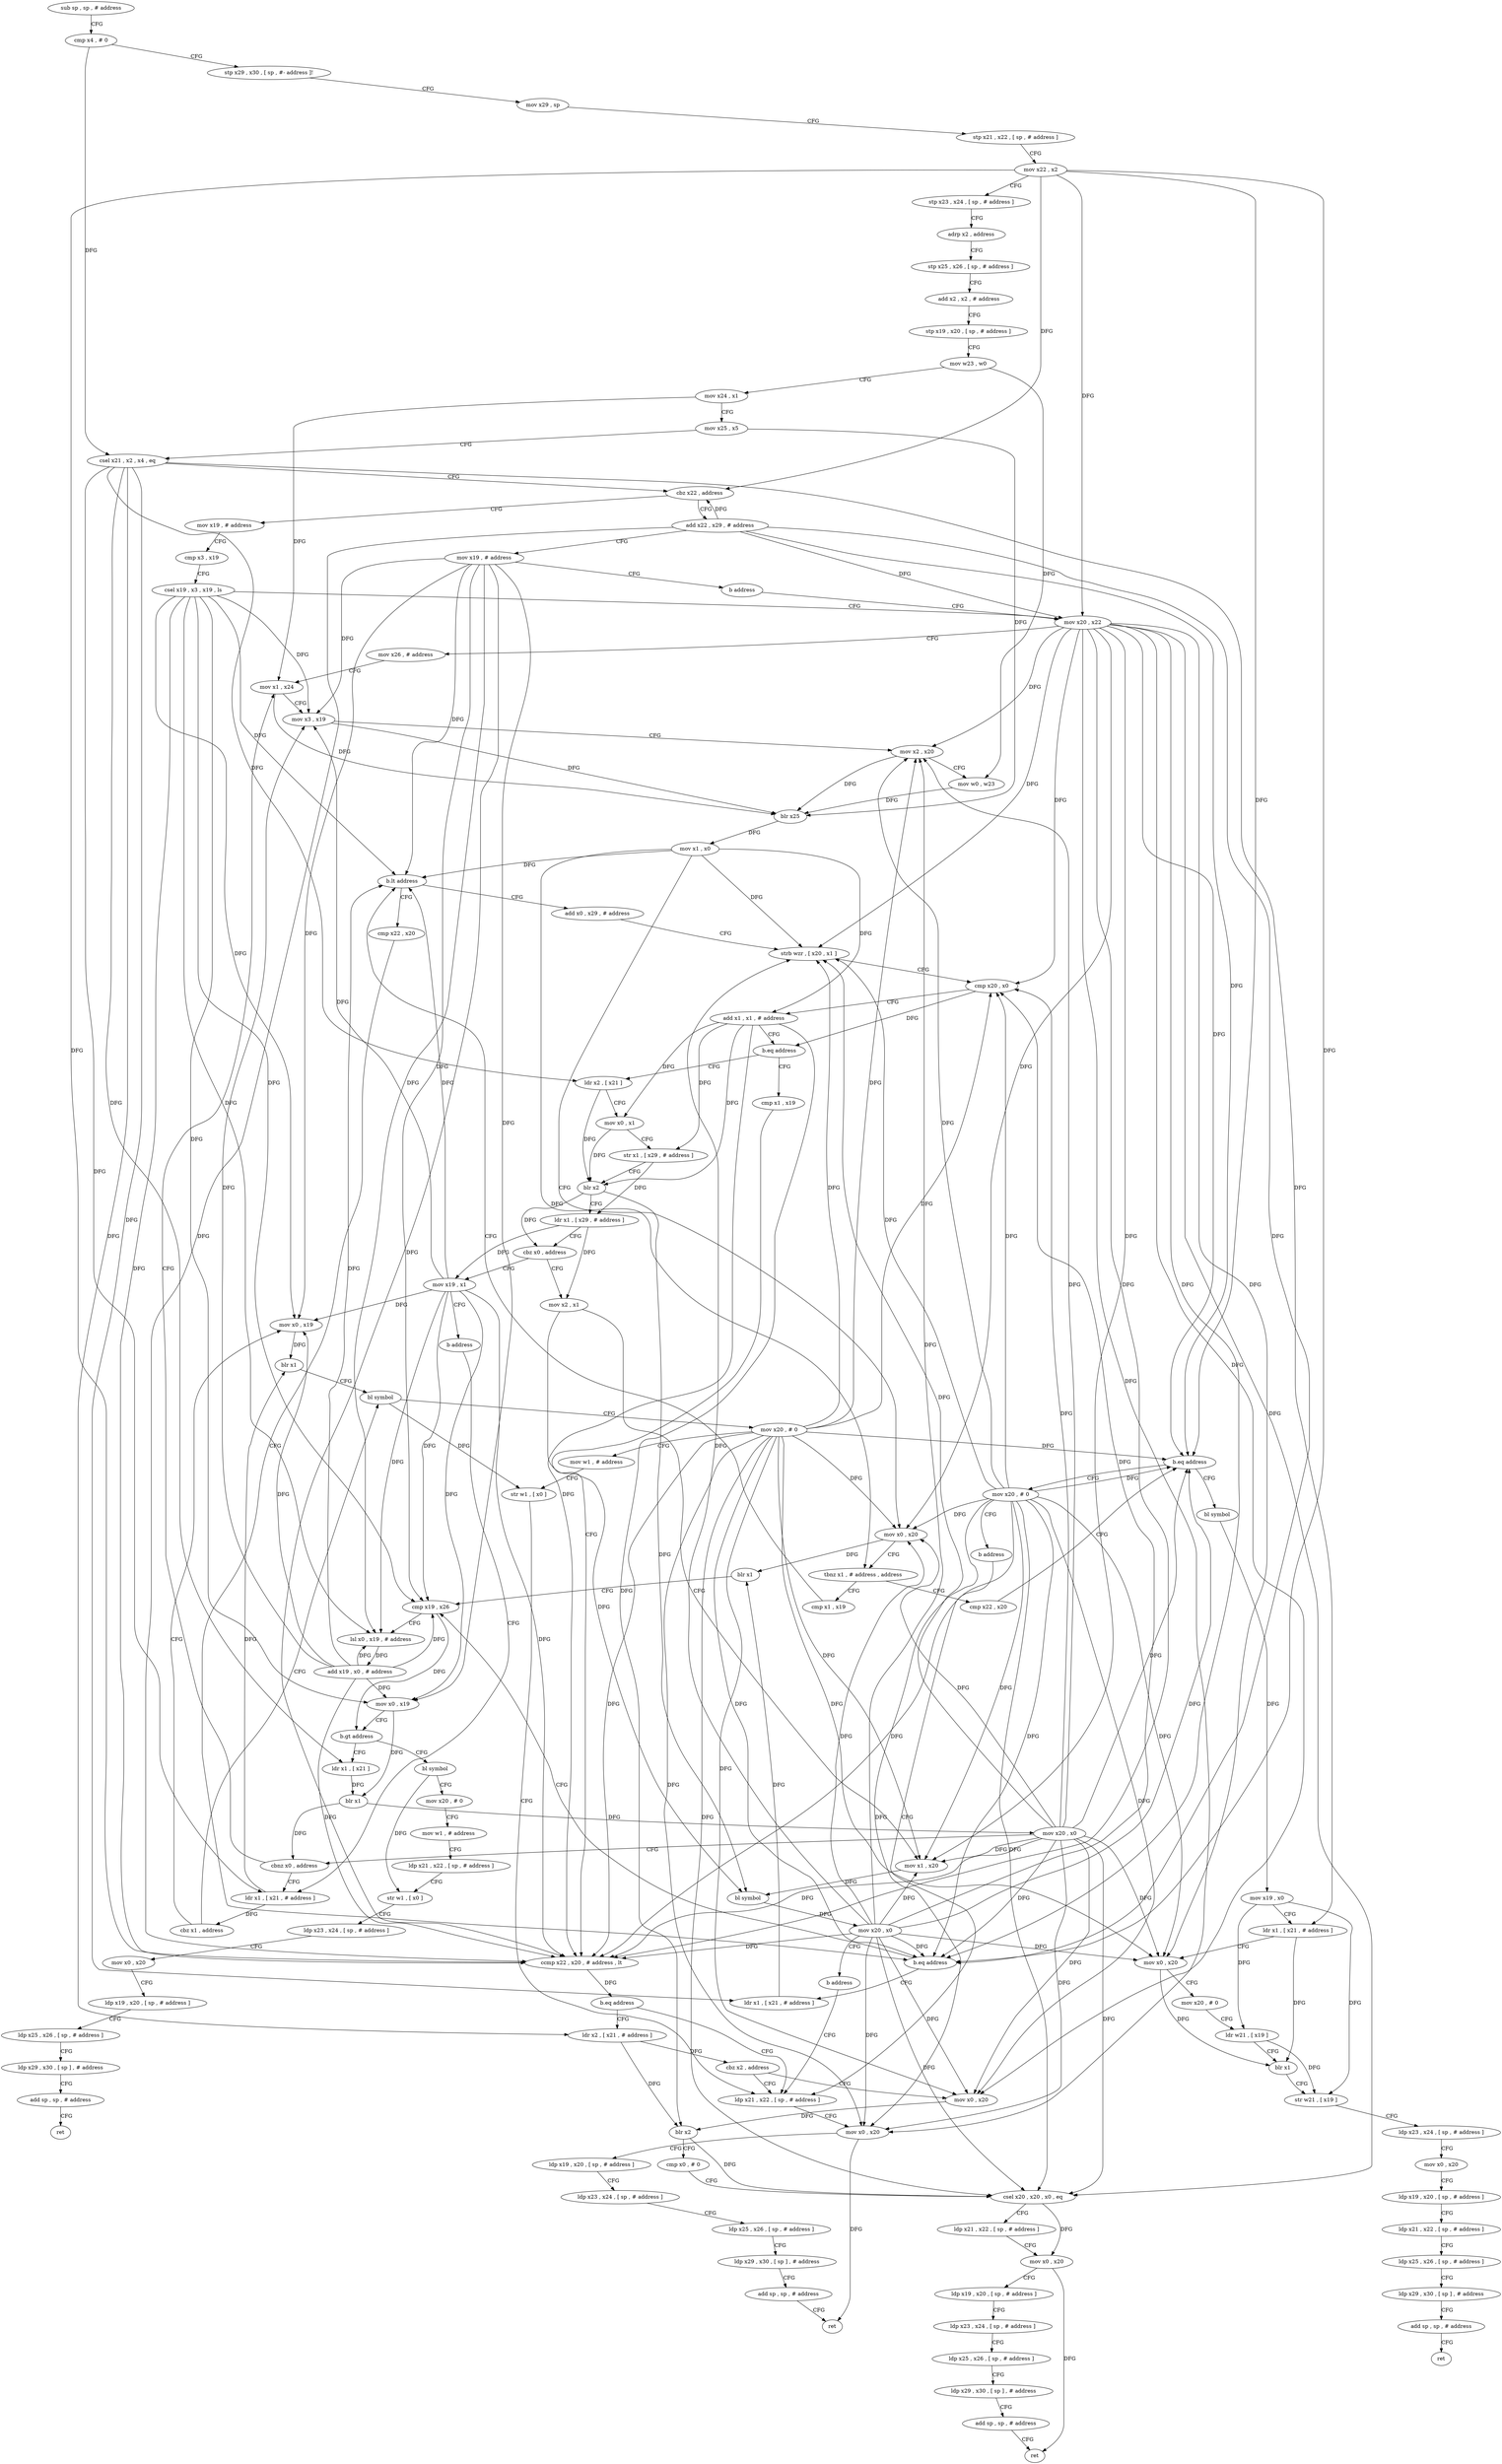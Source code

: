 digraph "func" {
"4270360" [label = "sub sp , sp , # address" ]
"4270364" [label = "cmp x4 , # 0" ]
"4270368" [label = "stp x29 , x30 , [ sp , #- address ]!" ]
"4270372" [label = "mov x29 , sp" ]
"4270376" [label = "stp x21 , x22 , [ sp , # address ]" ]
"4270380" [label = "mov x22 , x2" ]
"4270384" [label = "stp x23 , x24 , [ sp , # address ]" ]
"4270388" [label = "adrp x2 , address" ]
"4270392" [label = "stp x25 , x26 , [ sp , # address ]" ]
"4270396" [label = "add x2 , x2 , # address" ]
"4270400" [label = "stp x19 , x20 , [ sp , # address ]" ]
"4270404" [label = "mov w23 , w0" ]
"4270408" [label = "mov x24 , x1" ]
"4270412" [label = "mov x25 , x5" ]
"4270416" [label = "csel x21 , x2 , x4 , eq" ]
"4270420" [label = "cbz x22 , address" ]
"4270816" [label = "add x22 , x29 , # address" ]
"4270424" [label = "mov x19 , # address" ]
"4270820" [label = "mov x19 , # address" ]
"4270824" [label = "b address" ]
"4270436" [label = "mov x20 , x22" ]
"4270428" [label = "cmp x3 , x19" ]
"4270432" [label = "csel x19 , x3 , x19 , ls" ]
"4270440" [label = "mov x26 , # address" ]
"4270444" [label = "mov x1 , x24" ]
"4270600" [label = "cmp x22 , x20" ]
"4270604" [label = "b.eq address" ]
"4270808" [label = "mov x20 , # 0" ]
"4270608" [label = "bl symbol" ]
"4270476" [label = "cmp x1 , x19" ]
"4270480" [label = "b.lt address" ]
"4270672" [label = "add x0 , x29 , # address" ]
"4270484" [label = "cmp x22 , x20" ]
"4270812" [label = "b address" ]
"4270568" [label = "ldp x21 , x22 , [ sp , # address ]" ]
"4270612" [label = "mov x19 , x0" ]
"4270616" [label = "ldr x1 , [ x21 , # address ]" ]
"4270620" [label = "mov x0 , x20" ]
"4270624" [label = "mov x20 , # 0" ]
"4270628" [label = "ldr w21 , [ x19 ]" ]
"4270632" [label = "blr x1" ]
"4270636" [label = "str w21 , [ x19 ]" ]
"4270640" [label = "ldp x23 , x24 , [ sp , # address ]" ]
"4270644" [label = "mov x0 , x20" ]
"4270648" [label = "ldp x19 , x20 , [ sp , # address ]" ]
"4270652" [label = "ldp x21 , x22 , [ sp , # address ]" ]
"4270656" [label = "ldp x25 , x26 , [ sp , # address ]" ]
"4270660" [label = "ldp x29 , x30 , [ sp ] , # address" ]
"4270664" [label = "add sp , sp , # address" ]
"4270668" [label = "ret" ]
"4270676" [label = "strb wzr , [ x20 , x1 ]" ]
"4270680" [label = "cmp x20 , x0" ]
"4270684" [label = "add x1 , x1 , # address" ]
"4270688" [label = "b.eq address" ]
"4270828" [label = "ldr x2 , [ x21 ]" ]
"4270692" [label = "cmp x1 , x19" ]
"4270488" [label = "b.eq address" ]
"4270500" [label = "cmp x19 , x26" ]
"4270492" [label = "ldr x1 , [ x21 , # address ]" ]
"4270572" [label = "mov x0 , x20" ]
"4270576" [label = "ldp x19 , x20 , [ sp , # address ]" ]
"4270580" [label = "ldp x23 , x24 , [ sp , # address ]" ]
"4270584" [label = "ldp x25 , x26 , [ sp , # address ]" ]
"4270588" [label = "ldp x29 , x30 , [ sp ] , # address" ]
"4270592" [label = "add sp , sp , # address" ]
"4270596" [label = "ret" ]
"4270832" [label = "mov x0 , x1" ]
"4270836" [label = "str x1 , [ x29 , # address ]" ]
"4270840" [label = "blr x2" ]
"4270844" [label = "ldr x1 , [ x29 , # address ]" ]
"4270848" [label = "cbz x0 , address" ]
"4270872" [label = "mov x19 , x1" ]
"4270852" [label = "mov x2 , x1" ]
"4270696" [label = "ccmp x22 , x20 , # address , lt" ]
"4270700" [label = "b.eq address" ]
"4270704" [label = "ldr x2 , [ x21 , # address ]" ]
"4270504" [label = "lsl x0 , x19 , # address" ]
"4270508" [label = "add x19 , x0 , # address" ]
"4270512" [label = "mov x0 , x19" ]
"4270516" [label = "b.gt address" ]
"4270760" [label = "bl symbol" ]
"4270520" [label = "ldr x1 , [ x21 ]" ]
"4270496" [label = "blr x1" ]
"4270876" [label = "b address" ]
"4270536" [label = "ldr x1 , [ x21 , # address ]" ]
"4270856" [label = "mov x1 , x20" ]
"4270860" [label = "bl symbol" ]
"4270864" [label = "mov x20 , x0" ]
"4270868" [label = "b address" ]
"4270708" [label = "cbz x2 , address" ]
"4270712" [label = "mov x0 , x20" ]
"4270764" [label = "mov x20 , # 0" ]
"4270768" [label = "mov w1 , # address" ]
"4270772" [label = "ldp x21 , x22 , [ sp , # address ]" ]
"4270776" [label = "str w1 , [ x0 ]" ]
"4270780" [label = "ldp x23 , x24 , [ sp , # address ]" ]
"4270784" [label = "mov x0 , x20" ]
"4270788" [label = "ldp x19 , x20 , [ sp , # address ]" ]
"4270792" [label = "ldp x25 , x26 , [ sp , # address ]" ]
"4270796" [label = "ldp x29 , x30 , [ sp ] , # address" ]
"4270800" [label = "add sp , sp , # address" ]
"4270804" [label = "ret" ]
"4270524" [label = "blr x1" ]
"4270528" [label = "mov x20 , x0" ]
"4270532" [label = "cbnz x0 , address" ]
"4270540" [label = "cbz x1 , address" ]
"4270552" [label = "bl symbol" ]
"4270544" [label = "mov x0 , x19" ]
"4270716" [label = "blr x2" ]
"4270720" [label = "cmp x0 , # 0" ]
"4270724" [label = "csel x20 , x20 , x0 , eq" ]
"4270728" [label = "ldp x21 , x22 , [ sp , # address ]" ]
"4270732" [label = "mov x0 , x20" ]
"4270736" [label = "ldp x19 , x20 , [ sp , # address ]" ]
"4270740" [label = "ldp x23 , x24 , [ sp , # address ]" ]
"4270744" [label = "ldp x25 , x26 , [ sp , # address ]" ]
"4270748" [label = "ldp x29 , x30 , [ sp ] , # address" ]
"4270752" [label = "add sp , sp , # address" ]
"4270756" [label = "ret" ]
"4270448" [label = "mov x3 , x19" ]
"4270452" [label = "mov x2 , x20" ]
"4270456" [label = "mov w0 , w23" ]
"4270460" [label = "blr x25" ]
"4270464" [label = "mov x1 , x0" ]
"4270468" [label = "mov x0 , x20" ]
"4270472" [label = "tbnz x1 , # address , address" ]
"4270556" [label = "mov x20 , # 0" ]
"4270560" [label = "mov w1 , # address" ]
"4270564" [label = "str w1 , [ x0 ]" ]
"4270548" [label = "blr x1" ]
"4270360" -> "4270364" [ label = "CFG" ]
"4270364" -> "4270368" [ label = "CFG" ]
"4270364" -> "4270416" [ label = "DFG" ]
"4270368" -> "4270372" [ label = "CFG" ]
"4270372" -> "4270376" [ label = "CFG" ]
"4270376" -> "4270380" [ label = "CFG" ]
"4270380" -> "4270384" [ label = "CFG" ]
"4270380" -> "4270420" [ label = "DFG" ]
"4270380" -> "4270436" [ label = "DFG" ]
"4270380" -> "4270604" [ label = "DFG" ]
"4270380" -> "4270488" [ label = "DFG" ]
"4270380" -> "4270696" [ label = "DFG" ]
"4270384" -> "4270388" [ label = "CFG" ]
"4270388" -> "4270392" [ label = "CFG" ]
"4270392" -> "4270396" [ label = "CFG" ]
"4270396" -> "4270400" [ label = "CFG" ]
"4270400" -> "4270404" [ label = "CFG" ]
"4270404" -> "4270408" [ label = "CFG" ]
"4270404" -> "4270456" [ label = "DFG" ]
"4270408" -> "4270412" [ label = "CFG" ]
"4270408" -> "4270444" [ label = "DFG" ]
"4270412" -> "4270416" [ label = "CFG" ]
"4270412" -> "4270460" [ label = "DFG" ]
"4270416" -> "4270420" [ label = "CFG" ]
"4270416" -> "4270616" [ label = "DFG" ]
"4270416" -> "4270828" [ label = "DFG" ]
"4270416" -> "4270492" [ label = "DFG" ]
"4270416" -> "4270520" [ label = "DFG" ]
"4270416" -> "4270536" [ label = "DFG" ]
"4270416" -> "4270704" [ label = "DFG" ]
"4270420" -> "4270816" [ label = "CFG" ]
"4270420" -> "4270424" [ label = "CFG" ]
"4270816" -> "4270820" [ label = "CFG" ]
"4270816" -> "4270420" [ label = "DFG" ]
"4270816" -> "4270436" [ label = "DFG" ]
"4270816" -> "4270604" [ label = "DFG" ]
"4270816" -> "4270488" [ label = "DFG" ]
"4270816" -> "4270696" [ label = "DFG" ]
"4270424" -> "4270428" [ label = "CFG" ]
"4270820" -> "4270824" [ label = "CFG" ]
"4270820" -> "4270448" [ label = "DFG" ]
"4270820" -> "4270480" [ label = "DFG" ]
"4270820" -> "4270696" [ label = "DFG" ]
"4270820" -> "4270500" [ label = "DFG" ]
"4270820" -> "4270504" [ label = "DFG" ]
"4270820" -> "4270512" [ label = "DFG" ]
"4270820" -> "4270544" [ label = "DFG" ]
"4270824" -> "4270436" [ label = "CFG" ]
"4270436" -> "4270440" [ label = "CFG" ]
"4270436" -> "4270452" [ label = "DFG" ]
"4270436" -> "4270468" [ label = "DFG" ]
"4270436" -> "4270604" [ label = "DFG" ]
"4270436" -> "4270620" [ label = "DFG" ]
"4270436" -> "4270676" [ label = "DFG" ]
"4270436" -> "4270680" [ label = "DFG" ]
"4270436" -> "4270488" [ label = "DFG" ]
"4270436" -> "4270572" [ label = "DFG" ]
"4270436" -> "4270856" [ label = "DFG" ]
"4270436" -> "4270696" [ label = "DFG" ]
"4270436" -> "4270712" [ label = "DFG" ]
"4270436" -> "4270724" [ label = "DFG" ]
"4270428" -> "4270432" [ label = "CFG" ]
"4270432" -> "4270436" [ label = "CFG" ]
"4270432" -> "4270448" [ label = "DFG" ]
"4270432" -> "4270480" [ label = "DFG" ]
"4270432" -> "4270696" [ label = "DFG" ]
"4270432" -> "4270500" [ label = "DFG" ]
"4270432" -> "4270504" [ label = "DFG" ]
"4270432" -> "4270512" [ label = "DFG" ]
"4270432" -> "4270544" [ label = "DFG" ]
"4270440" -> "4270444" [ label = "CFG" ]
"4270444" -> "4270448" [ label = "CFG" ]
"4270444" -> "4270460" [ label = "DFG" ]
"4270600" -> "4270604" [ label = "CFG" ]
"4270604" -> "4270808" [ label = "CFG" ]
"4270604" -> "4270608" [ label = "CFG" ]
"4270808" -> "4270812" [ label = "CFG" ]
"4270808" -> "4270452" [ label = "DFG" ]
"4270808" -> "4270468" [ label = "DFG" ]
"4270808" -> "4270604" [ label = "DFG" ]
"4270808" -> "4270620" [ label = "DFG" ]
"4270808" -> "4270676" [ label = "DFG" ]
"4270808" -> "4270680" [ label = "DFG" ]
"4270808" -> "4270488" [ label = "DFG" ]
"4270808" -> "4270572" [ label = "DFG" ]
"4270808" -> "4270856" [ label = "DFG" ]
"4270808" -> "4270696" [ label = "DFG" ]
"4270808" -> "4270712" [ label = "DFG" ]
"4270808" -> "4270724" [ label = "DFG" ]
"4270608" -> "4270612" [ label = "DFG" ]
"4270476" -> "4270480" [ label = "CFG" ]
"4270480" -> "4270672" [ label = "CFG" ]
"4270480" -> "4270484" [ label = "CFG" ]
"4270672" -> "4270676" [ label = "CFG" ]
"4270484" -> "4270488" [ label = "CFG" ]
"4270812" -> "4270568" [ label = "CFG" ]
"4270568" -> "4270572" [ label = "CFG" ]
"4270612" -> "4270616" [ label = "CFG" ]
"4270612" -> "4270628" [ label = "DFG" ]
"4270612" -> "4270636" [ label = "DFG" ]
"4270616" -> "4270620" [ label = "CFG" ]
"4270616" -> "4270632" [ label = "DFG" ]
"4270620" -> "4270624" [ label = "CFG" ]
"4270620" -> "4270632" [ label = "DFG" ]
"4270624" -> "4270628" [ label = "CFG" ]
"4270628" -> "4270632" [ label = "CFG" ]
"4270628" -> "4270636" [ label = "DFG" ]
"4270632" -> "4270636" [ label = "CFG" ]
"4270636" -> "4270640" [ label = "CFG" ]
"4270640" -> "4270644" [ label = "CFG" ]
"4270644" -> "4270648" [ label = "CFG" ]
"4270648" -> "4270652" [ label = "CFG" ]
"4270652" -> "4270656" [ label = "CFG" ]
"4270656" -> "4270660" [ label = "CFG" ]
"4270660" -> "4270664" [ label = "CFG" ]
"4270664" -> "4270668" [ label = "CFG" ]
"4270676" -> "4270680" [ label = "CFG" ]
"4270680" -> "4270684" [ label = "CFG" ]
"4270680" -> "4270688" [ label = "DFG" ]
"4270684" -> "4270688" [ label = "CFG" ]
"4270684" -> "4270832" [ label = "DFG" ]
"4270684" -> "4270836" [ label = "DFG" ]
"4270684" -> "4270840" [ label = "DFG" ]
"4270684" -> "4270696" [ label = "DFG" ]
"4270684" -> "4270716" [ label = "DFG" ]
"4270688" -> "4270828" [ label = "CFG" ]
"4270688" -> "4270692" [ label = "CFG" ]
"4270828" -> "4270832" [ label = "CFG" ]
"4270828" -> "4270840" [ label = "DFG" ]
"4270692" -> "4270696" [ label = "CFG" ]
"4270488" -> "4270500" [ label = "CFG" ]
"4270488" -> "4270492" [ label = "CFG" ]
"4270500" -> "4270504" [ label = "CFG" ]
"4270500" -> "4270516" [ label = "DFG" ]
"4270492" -> "4270496" [ label = "DFG" ]
"4270572" -> "4270576" [ label = "CFG" ]
"4270572" -> "4270596" [ label = "DFG" ]
"4270576" -> "4270580" [ label = "CFG" ]
"4270580" -> "4270584" [ label = "CFG" ]
"4270584" -> "4270588" [ label = "CFG" ]
"4270588" -> "4270592" [ label = "CFG" ]
"4270592" -> "4270596" [ label = "CFG" ]
"4270832" -> "4270836" [ label = "CFG" ]
"4270832" -> "4270840" [ label = "DFG" ]
"4270836" -> "4270840" [ label = "CFG" ]
"4270836" -> "4270844" [ label = "DFG" ]
"4270840" -> "4270844" [ label = "CFG" ]
"4270840" -> "4270848" [ label = "DFG" ]
"4270840" -> "4270860" [ label = "DFG" ]
"4270844" -> "4270848" [ label = "CFG" ]
"4270844" -> "4270872" [ label = "DFG" ]
"4270844" -> "4270852" [ label = "DFG" ]
"4270848" -> "4270872" [ label = "CFG" ]
"4270848" -> "4270852" [ label = "CFG" ]
"4270872" -> "4270876" [ label = "CFG" ]
"4270872" -> "4270448" [ label = "DFG" ]
"4270872" -> "4270480" [ label = "DFG" ]
"4270872" -> "4270696" [ label = "DFG" ]
"4270872" -> "4270500" [ label = "DFG" ]
"4270872" -> "4270504" [ label = "DFG" ]
"4270872" -> "4270512" [ label = "DFG" ]
"4270872" -> "4270544" [ label = "DFG" ]
"4270852" -> "4270856" [ label = "CFG" ]
"4270852" -> "4270860" [ label = "DFG" ]
"4270696" -> "4270700" [ label = "DFG" ]
"4270700" -> "4270568" [ label = "CFG" ]
"4270700" -> "4270704" [ label = "CFG" ]
"4270704" -> "4270708" [ label = "DFG" ]
"4270704" -> "4270716" [ label = "DFG" ]
"4270504" -> "4270508" [ label = "DFG" ]
"4270508" -> "4270512" [ label = "DFG" ]
"4270508" -> "4270448" [ label = "DFG" ]
"4270508" -> "4270480" [ label = "DFG" ]
"4270508" -> "4270696" [ label = "DFG" ]
"4270508" -> "4270500" [ label = "DFG" ]
"4270508" -> "4270504" [ label = "DFG" ]
"4270508" -> "4270544" [ label = "DFG" ]
"4270512" -> "4270516" [ label = "CFG" ]
"4270512" -> "4270524" [ label = "DFG" ]
"4270516" -> "4270760" [ label = "CFG" ]
"4270516" -> "4270520" [ label = "CFG" ]
"4270760" -> "4270764" [ label = "CFG" ]
"4270760" -> "4270776" [ label = "DFG" ]
"4270520" -> "4270524" [ label = "DFG" ]
"4270496" -> "4270500" [ label = "CFG" ]
"4270876" -> "4270536" [ label = "CFG" ]
"4270536" -> "4270540" [ label = "DFG" ]
"4270536" -> "4270548" [ label = "DFG" ]
"4270856" -> "4270860" [ label = "DFG" ]
"4270860" -> "4270864" [ label = "DFG" ]
"4270864" -> "4270868" [ label = "CFG" ]
"4270864" -> "4270452" [ label = "DFG" ]
"4270864" -> "4270468" [ label = "DFG" ]
"4270864" -> "4270604" [ label = "DFG" ]
"4270864" -> "4270620" [ label = "DFG" ]
"4270864" -> "4270488" [ label = "DFG" ]
"4270864" -> "4270572" [ label = "DFG" ]
"4270864" -> "4270856" [ label = "DFG" ]
"4270864" -> "4270676" [ label = "DFG" ]
"4270864" -> "4270680" [ label = "DFG" ]
"4270864" -> "4270696" [ label = "DFG" ]
"4270864" -> "4270712" [ label = "DFG" ]
"4270864" -> "4270724" [ label = "DFG" ]
"4270868" -> "4270568" [ label = "CFG" ]
"4270708" -> "4270568" [ label = "CFG" ]
"4270708" -> "4270712" [ label = "CFG" ]
"4270712" -> "4270716" [ label = "DFG" ]
"4270764" -> "4270768" [ label = "CFG" ]
"4270768" -> "4270772" [ label = "CFG" ]
"4270772" -> "4270776" [ label = "CFG" ]
"4270776" -> "4270780" [ label = "CFG" ]
"4270780" -> "4270784" [ label = "CFG" ]
"4270784" -> "4270788" [ label = "CFG" ]
"4270788" -> "4270792" [ label = "CFG" ]
"4270792" -> "4270796" [ label = "CFG" ]
"4270796" -> "4270800" [ label = "CFG" ]
"4270800" -> "4270804" [ label = "CFG" ]
"4270524" -> "4270528" [ label = "DFG" ]
"4270524" -> "4270532" [ label = "DFG" ]
"4270528" -> "4270532" [ label = "CFG" ]
"4270528" -> "4270452" [ label = "DFG" ]
"4270528" -> "4270468" [ label = "DFG" ]
"4270528" -> "4270604" [ label = "DFG" ]
"4270528" -> "4270620" [ label = "DFG" ]
"4270528" -> "4270488" [ label = "DFG" ]
"4270528" -> "4270572" [ label = "DFG" ]
"4270528" -> "4270856" [ label = "DFG" ]
"4270528" -> "4270696" [ label = "DFG" ]
"4270528" -> "4270676" [ label = "DFG" ]
"4270528" -> "4270680" [ label = "DFG" ]
"4270528" -> "4270712" [ label = "DFG" ]
"4270528" -> "4270724" [ label = "DFG" ]
"4270532" -> "4270444" [ label = "CFG" ]
"4270532" -> "4270536" [ label = "CFG" ]
"4270540" -> "4270552" [ label = "CFG" ]
"4270540" -> "4270544" [ label = "CFG" ]
"4270552" -> "4270556" [ label = "CFG" ]
"4270552" -> "4270564" [ label = "DFG" ]
"4270544" -> "4270548" [ label = "DFG" ]
"4270716" -> "4270720" [ label = "CFG" ]
"4270716" -> "4270724" [ label = "DFG" ]
"4270720" -> "4270724" [ label = "CFG" ]
"4270724" -> "4270728" [ label = "CFG" ]
"4270724" -> "4270732" [ label = "DFG" ]
"4270728" -> "4270732" [ label = "CFG" ]
"4270732" -> "4270736" [ label = "CFG" ]
"4270732" -> "4270756" [ label = "DFG" ]
"4270736" -> "4270740" [ label = "CFG" ]
"4270740" -> "4270744" [ label = "CFG" ]
"4270744" -> "4270748" [ label = "CFG" ]
"4270748" -> "4270752" [ label = "CFG" ]
"4270752" -> "4270756" [ label = "CFG" ]
"4270448" -> "4270452" [ label = "CFG" ]
"4270448" -> "4270460" [ label = "DFG" ]
"4270452" -> "4270456" [ label = "CFG" ]
"4270452" -> "4270460" [ label = "DFG" ]
"4270456" -> "4270460" [ label = "DFG" ]
"4270460" -> "4270464" [ label = "DFG" ]
"4270464" -> "4270468" [ label = "CFG" ]
"4270464" -> "4270472" [ label = "DFG" ]
"4270464" -> "4270480" [ label = "DFG" ]
"4270464" -> "4270676" [ label = "DFG" ]
"4270464" -> "4270684" [ label = "DFG" ]
"4270468" -> "4270472" [ label = "CFG" ]
"4270468" -> "4270496" [ label = "DFG" ]
"4270472" -> "4270600" [ label = "CFG" ]
"4270472" -> "4270476" [ label = "CFG" ]
"4270556" -> "4270560" [ label = "CFG" ]
"4270556" -> "4270452" [ label = "DFG" ]
"4270556" -> "4270468" [ label = "DFG" ]
"4270556" -> "4270604" [ label = "DFG" ]
"4270556" -> "4270620" [ label = "DFG" ]
"4270556" -> "4270488" [ label = "DFG" ]
"4270556" -> "4270572" [ label = "DFG" ]
"4270556" -> "4270856" [ label = "DFG" ]
"4270556" -> "4270696" [ label = "DFG" ]
"4270556" -> "4270676" [ label = "DFG" ]
"4270556" -> "4270680" [ label = "DFG" ]
"4270556" -> "4270712" [ label = "DFG" ]
"4270556" -> "4270724" [ label = "DFG" ]
"4270560" -> "4270564" [ label = "CFG" ]
"4270564" -> "4270568" [ label = "CFG" ]
"4270548" -> "4270552" [ label = "CFG" ]
}
